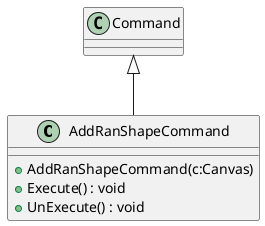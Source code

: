 @startuml
class AddRanShapeCommand {
    + AddRanShapeCommand(c:Canvas)
    + Execute() : void
    + UnExecute() : void
}
Command <|-- AddRanShapeCommand
@enduml
